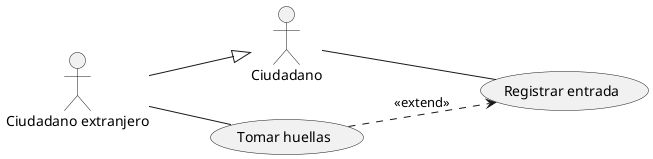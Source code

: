 @startuml
left to right direction
:Ciudadano: -- (Registrar entrada)
:Ciudadano extranjero: -- (Tomar huellas)

(Tomar huellas) ..> (Registrar entrada) : <<extend>>
:Ciudadano extranjero: --|> :Ciudadano:

@enduml